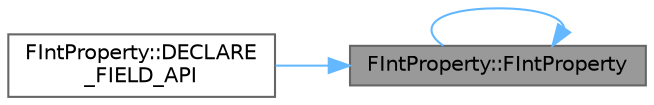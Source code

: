 digraph "FIntProperty::FIntProperty"
{
 // INTERACTIVE_SVG=YES
 // LATEX_PDF_SIZE
  bgcolor="transparent";
  edge [fontname=Helvetica,fontsize=10,labelfontname=Helvetica,labelfontsize=10];
  node [fontname=Helvetica,fontsize=10,shape=box,height=0.2,width=0.4];
  rankdir="RL";
  Node1 [id="Node000001",label="FIntProperty::FIntProperty",height=0.2,width=0.4,color="gray40", fillcolor="grey60", style="filled", fontcolor="black",tooltip="Constructor used for constructing compiled in properties."];
  Node1 -> Node1 [id="edge1_Node000001_Node000001",dir="back",color="steelblue1",style="solid",tooltip=" "];
  Node1 -> Node2 [id="edge2_Node000001_Node000002",dir="back",color="steelblue1",style="solid",tooltip=" "];
  Node2 [id="Node000002",label="FIntProperty::DECLARE\l_FIELD_API",height=0.2,width=0.4,color="grey40", fillcolor="white", style="filled",URL="$d3/dbc/classFIntProperty.html#ab8696784e7e713acedecef9bf8e81edc",tooltip=" "];
}
